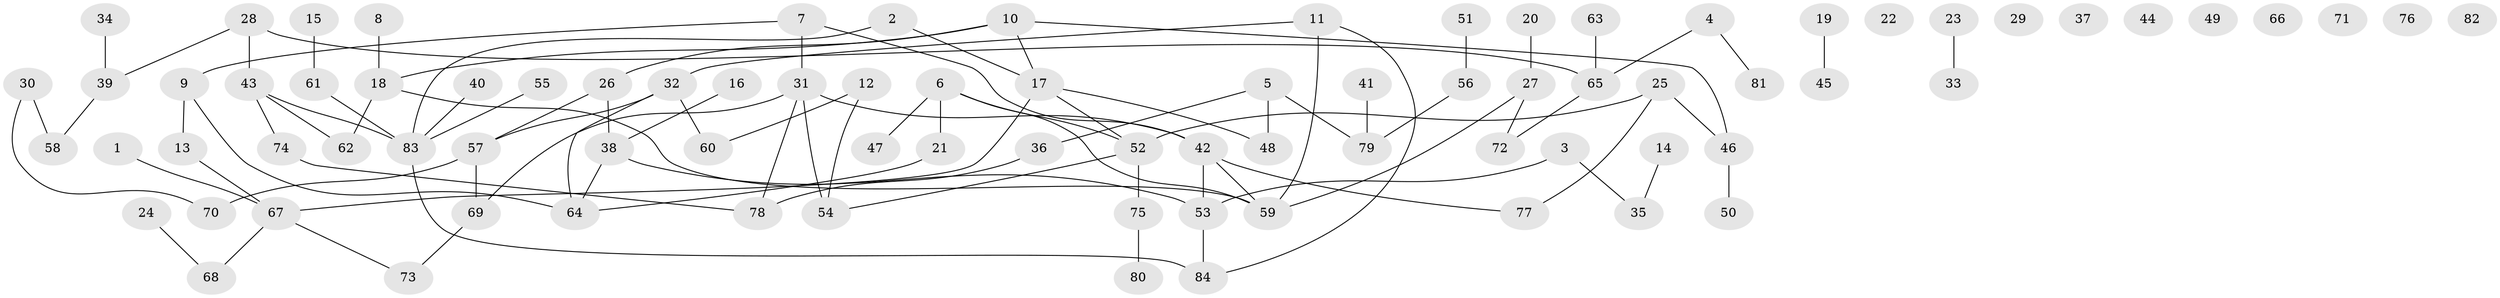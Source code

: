 // coarse degree distribution, {2: 0.22, 1: 0.32, 0: 0.18, 5: 0.02, 4: 0.08, 3: 0.08, 6: 0.04, 7: 0.04, 11: 0.02}
// Generated by graph-tools (version 1.1) at 2025/43/03/04/25 21:43:54]
// undirected, 84 vertices, 93 edges
graph export_dot {
graph [start="1"]
  node [color=gray90,style=filled];
  1;
  2;
  3;
  4;
  5;
  6;
  7;
  8;
  9;
  10;
  11;
  12;
  13;
  14;
  15;
  16;
  17;
  18;
  19;
  20;
  21;
  22;
  23;
  24;
  25;
  26;
  27;
  28;
  29;
  30;
  31;
  32;
  33;
  34;
  35;
  36;
  37;
  38;
  39;
  40;
  41;
  42;
  43;
  44;
  45;
  46;
  47;
  48;
  49;
  50;
  51;
  52;
  53;
  54;
  55;
  56;
  57;
  58;
  59;
  60;
  61;
  62;
  63;
  64;
  65;
  66;
  67;
  68;
  69;
  70;
  71;
  72;
  73;
  74;
  75;
  76;
  77;
  78;
  79;
  80;
  81;
  82;
  83;
  84;
  1 -- 67;
  2 -- 17;
  2 -- 83;
  3 -- 35;
  3 -- 53;
  4 -- 65;
  4 -- 81;
  5 -- 36;
  5 -- 48;
  5 -- 79;
  6 -- 21;
  6 -- 47;
  6 -- 52;
  6 -- 59;
  7 -- 9;
  7 -- 31;
  7 -- 42;
  8 -- 18;
  9 -- 13;
  9 -- 64;
  10 -- 17;
  10 -- 18;
  10 -- 26;
  10 -- 46;
  11 -- 32;
  11 -- 59;
  11 -- 84;
  12 -- 54;
  12 -- 60;
  13 -- 67;
  14 -- 35;
  15 -- 61;
  16 -- 38;
  17 -- 48;
  17 -- 52;
  17 -- 67;
  18 -- 59;
  18 -- 62;
  19 -- 45;
  20 -- 27;
  21 -- 64;
  23 -- 33;
  24 -- 68;
  25 -- 46;
  25 -- 52;
  25 -- 77;
  26 -- 38;
  26 -- 57;
  27 -- 59;
  27 -- 72;
  28 -- 39;
  28 -- 43;
  28 -- 65;
  30 -- 58;
  30 -- 70;
  31 -- 42;
  31 -- 54;
  31 -- 69;
  31 -- 78;
  32 -- 57;
  32 -- 60;
  32 -- 64;
  34 -- 39;
  36 -- 78;
  38 -- 53;
  38 -- 64;
  39 -- 58;
  40 -- 83;
  41 -- 79;
  42 -- 53;
  42 -- 59;
  42 -- 77;
  43 -- 62;
  43 -- 74;
  43 -- 83;
  46 -- 50;
  51 -- 56;
  52 -- 54;
  52 -- 75;
  53 -- 84;
  55 -- 83;
  56 -- 79;
  57 -- 69;
  57 -- 70;
  61 -- 83;
  63 -- 65;
  65 -- 72;
  67 -- 68;
  67 -- 73;
  69 -- 73;
  74 -- 78;
  75 -- 80;
  83 -- 84;
}
